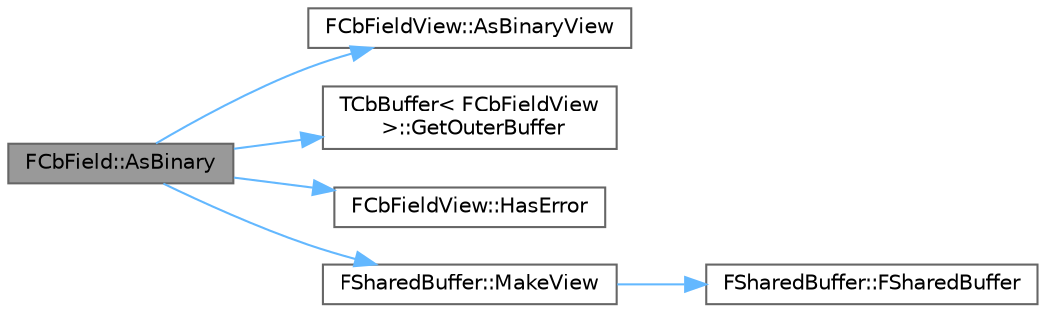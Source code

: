 digraph "FCbField::AsBinary"
{
 // INTERACTIVE_SVG=YES
 // LATEX_PDF_SIZE
  bgcolor="transparent";
  edge [fontname=Helvetica,fontsize=10,labelfontname=Helvetica,labelfontsize=10];
  node [fontname=Helvetica,fontsize=10,shape=box,height=0.2,width=0.4];
  rankdir="LR";
  Node1 [id="Node000001",label="FCbField::AsBinary",height=0.2,width=0.4,color="gray40", fillcolor="grey60", style="filled", fontcolor="black",tooltip="Access the field as binary."];
  Node1 -> Node2 [id="edge1_Node000001_Node000002",color="steelblue1",style="solid",tooltip=" "];
  Node2 [id="Node000002",label="FCbFieldView::AsBinaryView",height=0.2,width=0.4,color="grey40", fillcolor="white", style="filled",URL="$dc/deb/classFCbFieldView.html#a45677a3df56db71cadf67fca1b8e69b1",tooltip="Access the field as binary."];
  Node1 -> Node3 [id="edge2_Node000001_Node000003",color="steelblue1",style="solid",tooltip=" "];
  Node3 [id="Node000003",label="TCbBuffer\< FCbFieldView\l \>::GetOuterBuffer",height=0.2,width=0.4,color="grey40", fillcolor="white", style="filled",URL="$d6/d0b/classTCbBuffer.html#a505c401f77909a1abbfcb587ec1ad146",tooltip=" "];
  Node1 -> Node4 [id="edge3_Node000001_Node000004",color="steelblue1",style="solid",tooltip=" "];
  Node4 [id="Node000004",label="FCbFieldView::HasError",height=0.2,width=0.4,color="grey40", fillcolor="white", style="filled",URL="$dc/deb/classFCbFieldView.html#a21c3e1ce9e0a9e67c164394fda57c6b1",tooltip="Whether the last field access encountered an error."];
  Node1 -> Node5 [id="edge4_Node000001_Node000005",color="steelblue1",style="solid",tooltip=" "];
  Node5 [id="Node000005",label="FSharedBuffer::MakeView",height=0.2,width=0.4,color="grey40", fillcolor="white", style="filled",URL="$d5/d2c/classFSharedBuffer.html#a2584abd540d0578b4e82db56f8f908dd",tooltip="Make a non-owned view of the input."];
  Node5 -> Node6 [id="edge5_Node000005_Node000006",color="steelblue1",style="solid",tooltip=" "];
  Node6 [id="Node000006",label="FSharedBuffer::FSharedBuffer",height=0.2,width=0.4,color="grey40", fillcolor="white", style="filled",URL="$d5/d2c/classFSharedBuffer.html#a501818a10e15626550853da572542025",tooltip="Construct a null shared buffer."];
}
